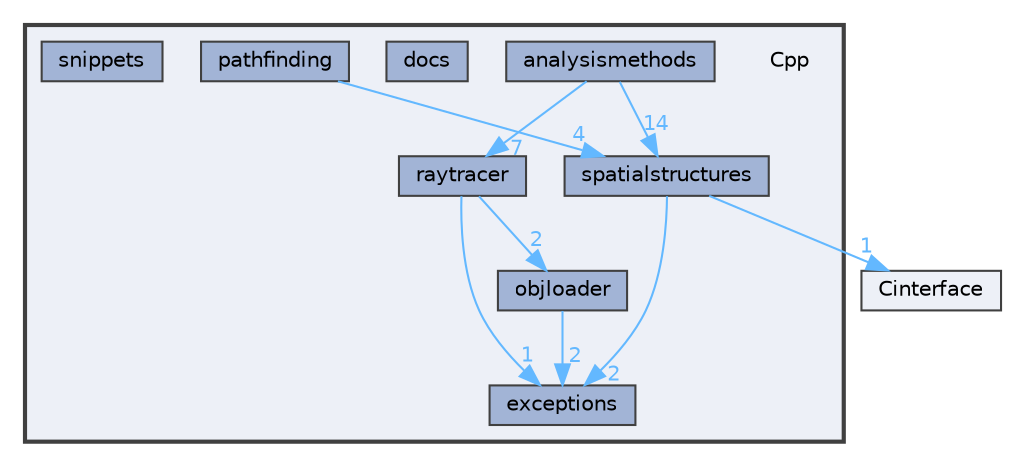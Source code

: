 digraph "Cpp"
{
 // LATEX_PDF_SIZE
  bgcolor="transparent";
  edge [fontname=Helvetica,fontsize=10,labelfontname=Helvetica,labelfontsize=10];
  node [fontname=Helvetica,fontsize=10,shape=box,height=0.2,width=0.4];
  compound=true
  subgraph clusterdir_882abde7eca0231e2bae1ceefe5e858a {
    graph [ bgcolor="#edf0f7", pencolor="grey25", label="", fontname=Helvetica,fontsize=10 style="filled,bold", URL="dir_882abde7eca0231e2bae1ceefe5e858a.html",tooltip=""]
    dir_882abde7eca0231e2bae1ceefe5e858a [shape=plaintext, label="Cpp"];
  dir_a6a5abadf54e8736d34f0c270b4b3bd4 [label="analysismethods", fillcolor="#a2b4d6", color="grey25", style="filled", URL="dir_a6a5abadf54e8736d34f0c270b4b3bd4.html",tooltip=""];
  dir_c7be9ada14d58aa1fdadc5ff6104682e [label="docs", fillcolor="#a2b4d6", color="grey25", style="filled", URL="dir_c7be9ada14d58aa1fdadc5ff6104682e.html",tooltip=""];
  dir_7900dd791a76306ff53b19fea9f7cb39 [label="exceptions", fillcolor="#a2b4d6", color="grey25", style="filled", URL="dir_7900dd791a76306ff53b19fea9f7cb39.html",tooltip=""];
  dir_46f038d98c29b85ae873c4d3a30697d6 [label="objloader", fillcolor="#a2b4d6", color="grey25", style="filled", URL="dir_46f038d98c29b85ae873c4d3a30697d6.html",tooltip=""];
  dir_0e02576f053bf9c676481922c38373d1 [label="pathfinding", fillcolor="#a2b4d6", color="grey25", style="filled", URL="dir_0e02576f053bf9c676481922c38373d1.html",tooltip=""];
  dir_1061d284018fbd45bbbfc991ca095c8e [label="raytracer", fillcolor="#a2b4d6", color="grey25", style="filled", URL="dir_1061d284018fbd45bbbfc991ca095c8e.html",tooltip=""];
  dir_f07d1d5eed6d32fd9119c46008b53704 [label="snippets", fillcolor="#a2b4d6", color="grey25", style="filled", URL="dir_f07d1d5eed6d32fd9119c46008b53704.html",tooltip=""];
  dir_66731bdf74d76a38b2c500ac62cfdf48 [label="spatialstructures", fillcolor="#a2b4d6", color="grey25", style="filled", URL="dir_66731bdf74d76a38b2c500ac62cfdf48.html",tooltip=""];
  }
  dir_37600e7aa46d6eb08a97d98a1c09ffb1 [label="Cinterface", fillcolor="#edf0f7", color="grey25", style="filled", URL="dir_37600e7aa46d6eb08a97d98a1c09ffb1.html",tooltip=""];
  dir_a6a5abadf54e8736d34f0c270b4b3bd4->dir_66731bdf74d76a38b2c500ac62cfdf48 [headlabel="14", labeldistance=1.5 headhref="dir_000000_000011.html" color="steelblue1" fontcolor="steelblue1"];
  dir_a6a5abadf54e8736d34f0c270b4b3bd4->dir_1061d284018fbd45bbbfc991ca095c8e [headlabel="7", labeldistance=1.5 headhref="dir_000000_000008.html" color="steelblue1" fontcolor="steelblue1"];
  dir_46f038d98c29b85ae873c4d3a30697d6->dir_7900dd791a76306ff53b19fea9f7cb39 [headlabel="2", labeldistance=1.5 headhref="dir_000006_000004.html" color="steelblue1" fontcolor="steelblue1"];
  dir_0e02576f053bf9c676481922c38373d1->dir_66731bdf74d76a38b2c500ac62cfdf48 [headlabel="4", labeldistance=1.5 headhref="dir_000007_000011.html" color="steelblue1" fontcolor="steelblue1"];
  dir_1061d284018fbd45bbbfc991ca095c8e->dir_46f038d98c29b85ae873c4d3a30697d6 [headlabel="2", labeldistance=1.5 headhref="dir_000008_000006.html" color="steelblue1" fontcolor="steelblue1"];
  dir_1061d284018fbd45bbbfc991ca095c8e->dir_7900dd791a76306ff53b19fea9f7cb39 [headlabel="1", labeldistance=1.5 headhref="dir_000008_000004.html" color="steelblue1" fontcolor="steelblue1"];
  dir_66731bdf74d76a38b2c500ac62cfdf48->dir_37600e7aa46d6eb08a97d98a1c09ffb1 [headlabel="1", labeldistance=1.5 headhref="dir_000011_000001.html" color="steelblue1" fontcolor="steelblue1"];
  dir_66731bdf74d76a38b2c500ac62cfdf48->dir_7900dd791a76306ff53b19fea9f7cb39 [headlabel="2", labeldistance=1.5 headhref="dir_000011_000004.html" color="steelblue1" fontcolor="steelblue1"];
}
